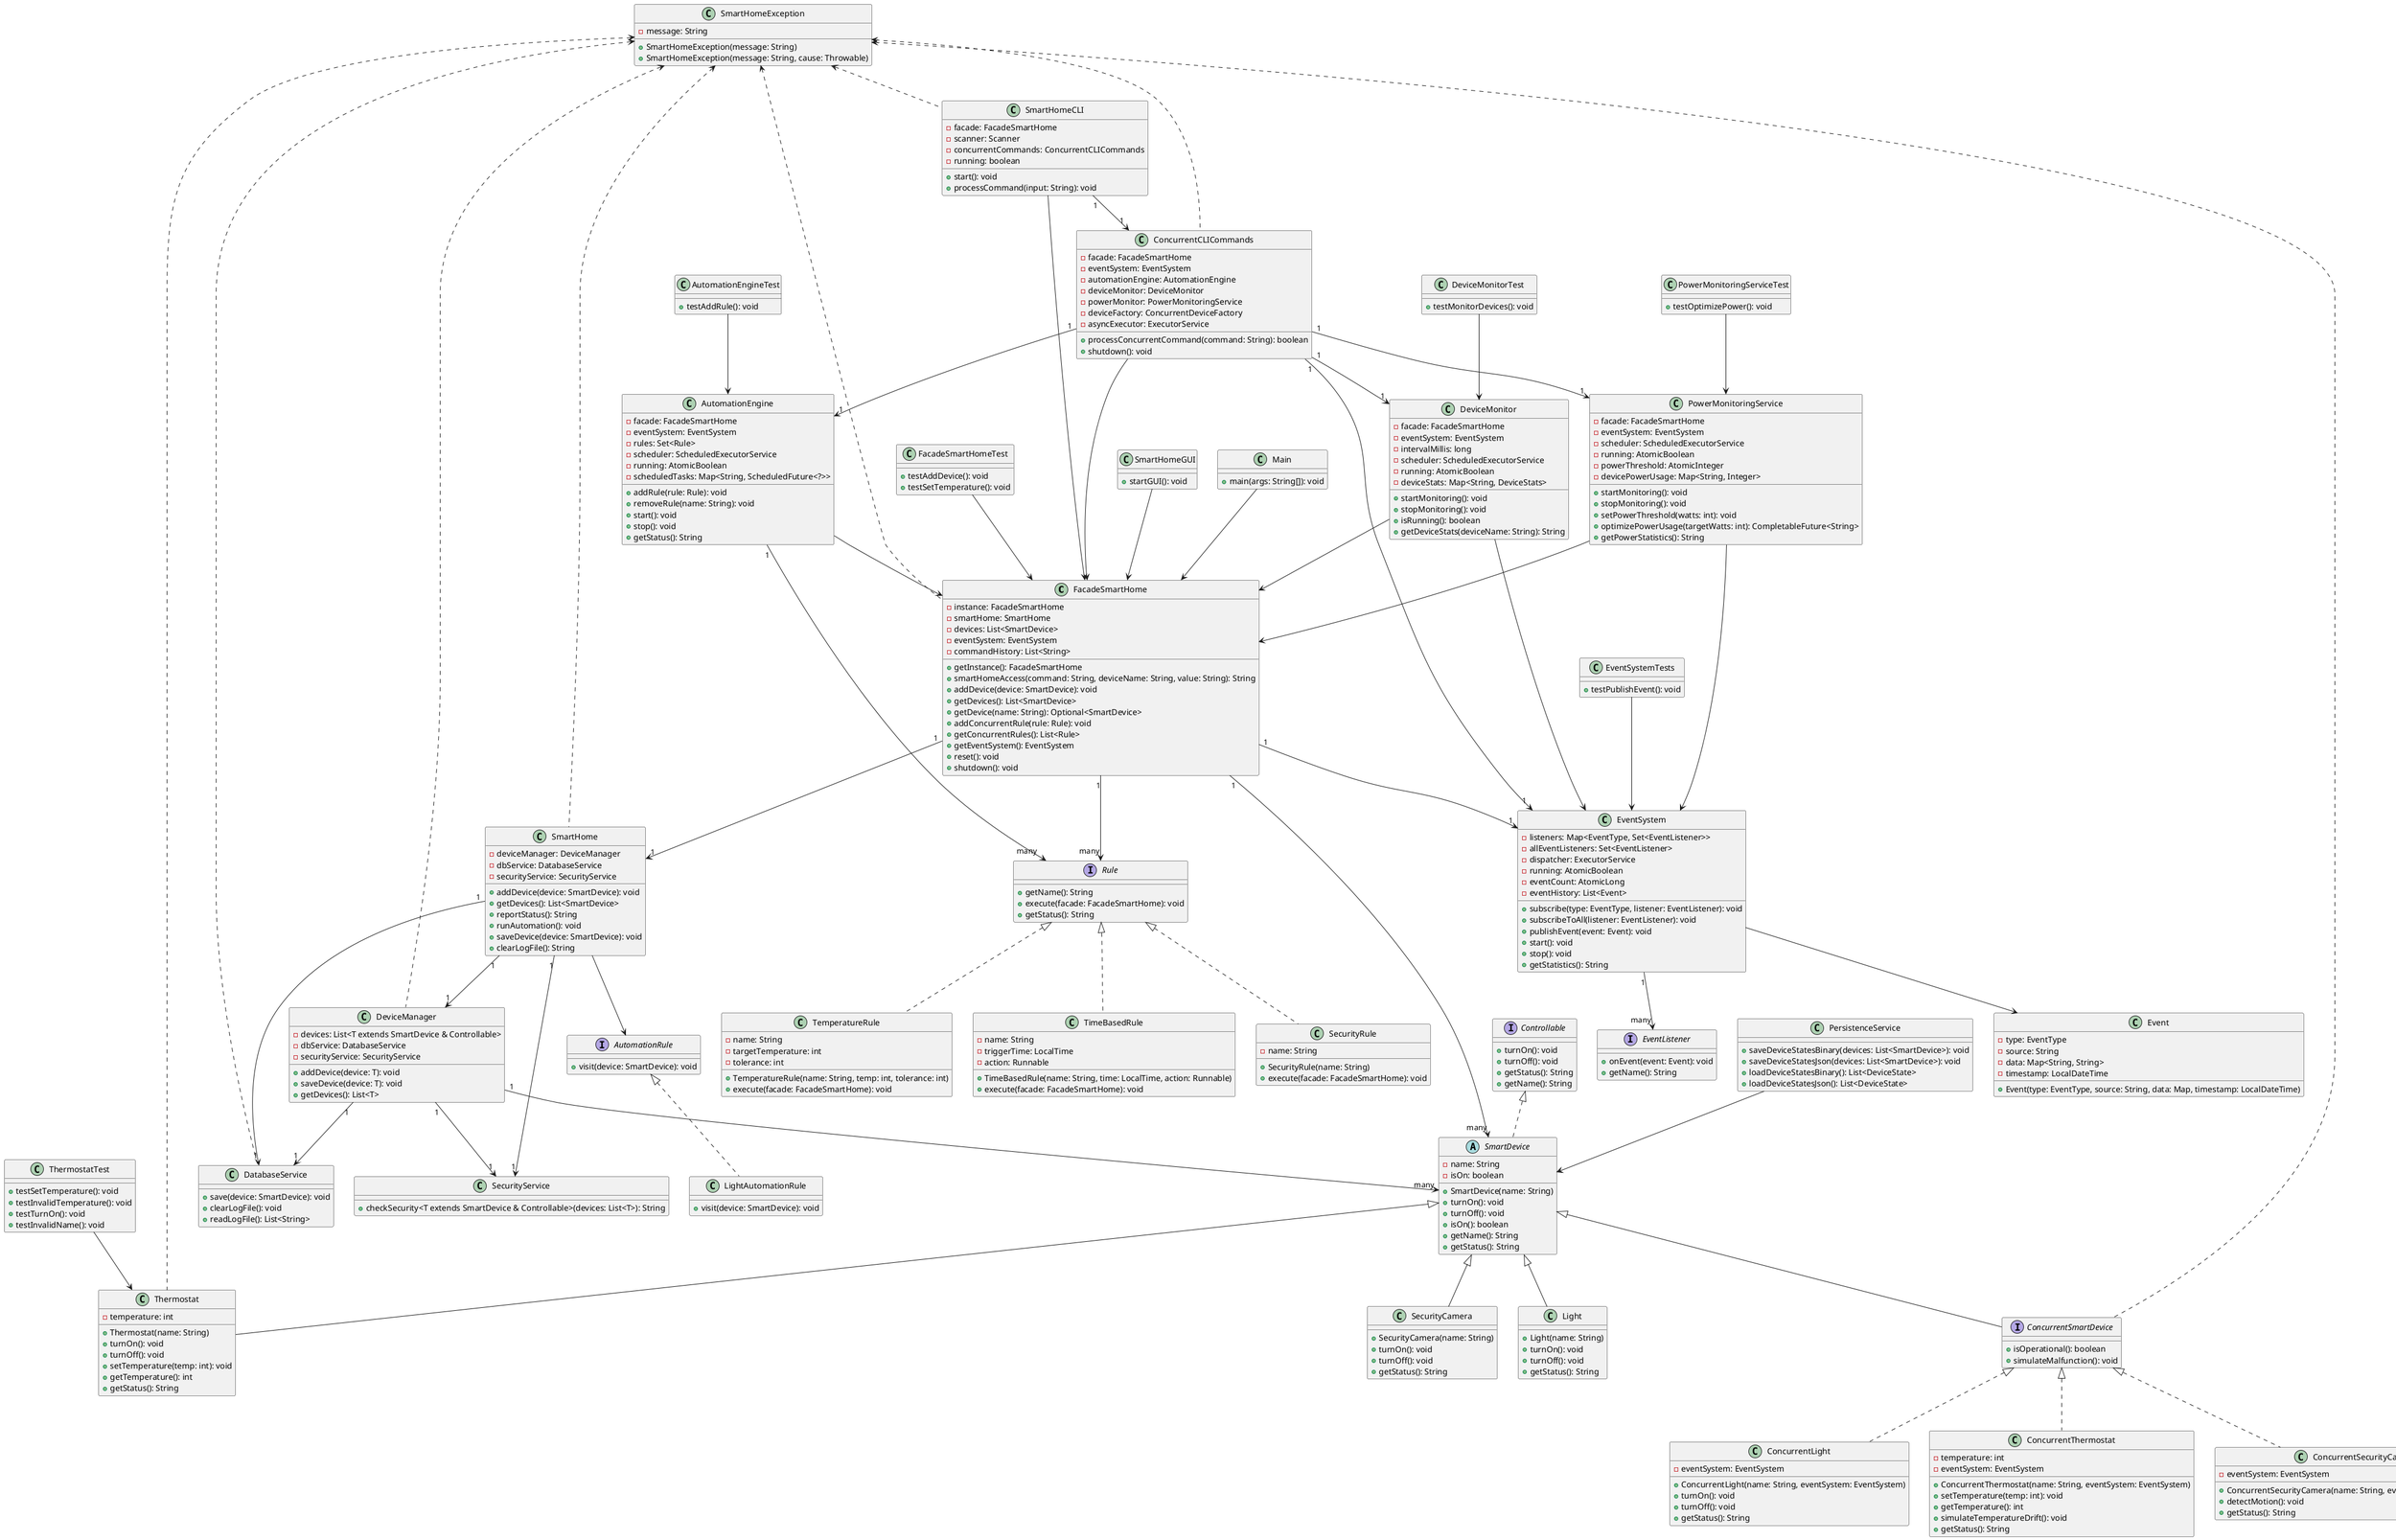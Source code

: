 @startuml
' Class Diagram for Smart Home System (Assignment 5)

' Facade class
class FacadeSmartHome {
    - instance: FacadeSmartHome
    - smartHome: SmartHome
    - devices: List<SmartDevice>
    - eventSystem: EventSystem
    - commandHistory: List<String>
    + getInstance(): FacadeSmartHome
    + smartHomeAccess(command: String, deviceName: String, value: String): String
    + addDevice(device: SmartDevice): void
    + getDevices(): List<SmartDevice>
    + getDevice(name: String): Optional<SmartDevice>
    + addConcurrentRule(rule: Rule): void
    + getConcurrentRules(): List<Rule>
    + getEventSystem(): EventSystem
    + reset(): void
    + shutdown(): void
}

' SmartHome core class
class SmartHome {
    - deviceManager: DeviceManager
    - dbService: DatabaseService
    - securityService: SecurityService
    + addDevice(device: SmartDevice): void
    + getDevices(): List<SmartDevice>
    + reportStatus(): String
    + runAutomation(): void
    + saveDevice(device: SmartDevice): void
    + clearLogFile(): String
}

' Device manager
class DeviceManager {
    - devices: List<T extends SmartDevice & Controllable>
    - dbService: DatabaseService
    - securityService: SecurityService
    + addDevice(device: T): void
    + saveDevice(device: T): void
    + getDevices(): List<T>
}

' CLI entry point
class SmartHomeCLI {
    - facade: FacadeSmartHome
    - scanner: Scanner
    - concurrentCommands: ConcurrentCLICommands
    - running: boolean
    + start(): void
    + processCommand(input: String): void
}

' Concurrent CLI commands
class ConcurrentCLICommands {
    - facade: FacadeSmartHome
    - eventSystem: EventSystem
    - automationEngine: AutomationEngine
    - deviceMonitor: DeviceMonitor
    - powerMonitor: PowerMonitoringService
    - deviceFactory: ConcurrentDeviceFactory
    - asyncExecutor: ExecutorService
    + processConcurrentCommand(command: String): boolean
    + shutdown(): void
}

' Event system (handles concurrent events)
class EventSystem {
    - listeners: Map<EventType, Set<EventListener>>
    - allEventListeners: Set<EventListener>
    - dispatcher: ExecutorService
    - running: AtomicBoolean
    - eventCount: AtomicLong
    - eventHistory: List<Event>
    + subscribe(type: EventType, listener: EventListener): void
    + subscribeToAll(listener: EventListener): void
    + publishEvent(event: Event): void
    + start(): void
    + stop(): void
    + getStatistics(): String
}

' Automation engine (manages concurrent rules)
class AutomationEngine {
    - facade: FacadeSmartHome
    - eventSystem: EventSystem
    - rules: Set<Rule>
    - scheduler: ScheduledExecutorService
    - running: AtomicBoolean
    - scheduledTasks: Map<String, ScheduledFuture<?>>
    + addRule(rule: Rule): void
    + removeRule(name: String): void
    + start(): void
    + stop(): void
    + getStatus(): String
}

' Device monitor (runs periodic checks)
class DeviceMonitor {
    - facade: FacadeSmartHome
    - eventSystem: EventSystem
    - intervalMillis: long
    - scheduler: ScheduledExecutorService
    - running: AtomicBoolean
    - deviceStats: Map<String, DeviceStats>
    + startMonitoring(): void
    + stopMonitoring(): void
    + isRunning(): boolean
    + getDeviceStats(deviceName: String): String
}

' Power monitoring service (tracks power usage)
class PowerMonitoringService {
    - facade: FacadeSmartHome
    - eventSystem: EventSystem
    - scheduler: ScheduledExecutorService
    - running: AtomicBoolean
    - powerThreshold: AtomicInteger
    - devicePowerUsage: Map<String, Integer>
    + startMonitoring(): void
    + stopMonitoring(): void
    + setPowerThreshold(watts: int): void
    + optimizePowerUsage(targetWatts: int): CompletableFuture<String>
    + getPowerStatistics(): String
}

' Abstract device class
abstract class SmartDevice {
    - name: String
    - isOn: boolean
    + SmartDevice(name: String)
    + turnOn(): void
    + turnOff(): void
    + isOn(): boolean
    + getName(): String
    + getStatus(): String
}

' Concrete device classes (old)
class Light {
    + Light(name: String)
    + turnOn(): void
    + turnOff(): void
    + getStatus(): String
}

class Thermostat {
    - temperature: int
    + Thermostat(name: String)
    + turnOn(): void
    + turnOff(): void
    + setTemperature(temp: int): void
    + getTemperature(): int
    + getStatus(): String
}

class SecurityCamera {
    + SecurityCamera(name: String)
    + turnOn(): void
    + turnOff(): void
    + getStatus(): String
}

' Concurrent device interface
interface ConcurrentSmartDevice {
    + isOperational(): boolean
    + simulateMalfunction(): void
}

' Concrete device classes (concurrent)
class ConcurrentLight {
    - eventSystem: EventSystem
    + ConcurrentLight(name: String, eventSystem: EventSystem)
    + turnOn(): void
    + turnOff(): void
    + getStatus(): String
}

class ConcurrentThermostat {
    - temperature: int
    - eventSystem: EventSystem
    + ConcurrentThermostat(name: String, eventSystem: EventSystem)
    + setTemperature(temp: int): void
    + getTemperature(): int
    + simulateTemperatureDrift(): void
    + getStatus(): String
}

class ConcurrentSecurityCamera {
    - eventSystem: EventSystem
    + ConcurrentSecurityCamera(name: String, eventSystem: EventSystem)
    + detectMotion(): void
    + getStatus(): String
}

' Interface for controllable devices
interface Controllable {
    + turnOn(): void
    + turnOff(): void
    + getStatus(): String
    + getName(): String
}

' Automation rule interface (old)
interface AutomationRule {
    + visit(device: SmartDevice): void
}

' Light automation rule
class LightAutomationRule {
    + visit(device: SmartDevice): void
}

' Automation rule interface (new)
interface Rule {
    + getName(): String
    + execute(facade: FacadeSmartHome): void
    + getStatus(): String
}

' Concrete rule classes (new)
class SecurityRule {
    - name: String
    + SecurityRule(name: String)
    + execute(facade: FacadeSmartHome): void
}

class TemperatureRule {
    - name: String
    - targetTemperature: int
    - tolerance: int
    + TemperatureRule(name: String, temp: int, tolerance: int)
    + execute(facade: FacadeSmartHome): void
}

class TimeBasedRule {
    - name: String
    - triggerTime: LocalTime
    - action: Runnable
    + TimeBasedRule(name: String, time: LocalTime, action: Runnable)
    + execute(facade: FacadeSmartHome): void
}

' Event class
class Event {
    - type: EventType
    - source: String
    - data: Map<String, String>
    - timestamp: LocalDateTime
    + Event(type: EventType, source: String, data: Map, timestamp: LocalDateTime)
}

' Event listener interface
interface EventListener {
    + onEvent(event: Event): void
    + getName(): String
}

' Service classes
class DatabaseService {
    + save(device: SmartDevice): void
    + clearLogFile(): void
    + readLogFile(): List<String>
}

class SecurityService {
    + checkSecurity<T extends SmartDevice & Controllable>(devices: List<T>): String
}

class PersistenceService {
    + saveDeviceStatesBinary(devices: List<SmartDevice>): void
    + saveDeviceStatesJson(devices: List<SmartDevice>): void
    + loadDeviceStatesBinary(): List<DeviceState>
    + loadDeviceStatesJson(): List<DeviceState>
}

' GUI entry point
class SmartHomeGUI {
    + startGUI(): void
}

' Main entry point
class Main {
    + main(args: String[]): void
}

' Test classes
class ThermostatTest {
    + testSetTemperature(): void
    + testInvalidTemperature(): void
    + testTurnOn(): void
    + testInvalidName(): void
}

class FacadeSmartHomeTest {
    + testAddDevice(): void
    + testSetTemperature(): void
}

class EventSystemTests {
    + testPublishEvent(): void
}

class AutomationEngineTest {
    + testAddRule(): void
}

class DeviceMonitorTest {
    + testMonitorDevices(): void
}

class PowerMonitoringServiceTest {
    + testOptimizePower(): void
}

' User-defined exception
class SmartHomeException {
    - message: String
    + SmartHomeException(message: String)
    + SmartHomeException(message: String, cause: Throwable)
}

' Relationships
FacadeSmartHome "1" --> "1" SmartHome
FacadeSmartHome "1" --> "many" SmartDevice
FacadeSmartHome "1" --> "1" EventSystem
FacadeSmartHome "1" --> "many" Rule
SmartHome "1" --> "1" DeviceManager
SmartHome "1" --> "1" DatabaseService
SmartHome "1" --> "1" SecurityService
DeviceManager "1" --> "many" SmartDevice
DeviceManager "1" --> "1" DatabaseService
DeviceManager "1" --> "1" SecurityService
SmartHomeCLI --> FacadeSmartHome
SmartHomeCLI "1" --> "1" ConcurrentCLICommands
ConcurrentCLICommands --> FacadeSmartHome
ConcurrentCLICommands "1" --> "1" EventSystem
ConcurrentCLICommands "1" --> "1" AutomationEngine
ConcurrentCLICommands "1" --> "1" DeviceMonitor
ConcurrentCLICommands "1" --> "1" PowerMonitoringService
EventSystem "1" --> "many" EventListener
AutomationEngine --> FacadeSmartHome
AutomationEngine "1" --> "many" Rule
DeviceMonitor --> FacadeSmartHome
DeviceMonitor --> EventSystem
PowerMonitoringService --> FacadeSmartHome
PowerMonitoringService --> EventSystem
SmartDevice <|-- Light
SmartDevice <|-- Thermostat
SmartDevice <|-- SecurityCamera
SmartDevice <|-- ConcurrentSmartDevice
ConcurrentSmartDevice <|.. ConcurrentLight
ConcurrentSmartDevice <|.. ConcurrentThermostat
ConcurrentSmartDevice <|.. ConcurrentSecurityCamera
Controllable <|.. SmartDevice
AutomationRule <|.. LightAutomationRule
SmartHome --> AutomationRule
Rule <|.. SecurityRule
Rule <|.. TemperatureRule
Rule <|.. TimeBasedRule
EventSystem --> Event
SmartHomeGUI --> FacadeSmartHome
PersistenceService --> SmartDevice
SmartHomeException <.. FacadeSmartHome
SmartHomeException <.. SmartHome
SmartHomeException <.. DeviceManager
SmartHomeException <.. DatabaseService
SmartHomeException <.. Thermostat
SmartHomeException <.. SmartHomeCLI
SmartHomeException <.. ConcurrentCLICommands
SmartHomeException <.. ConcurrentSmartDevice
Main --> FacadeSmartHome
ThermostatTest --> Thermostat
FacadeSmartHomeTest --> FacadeSmartHome
EventSystemTests --> EventSystem
AutomationEngineTest --> AutomationEngine
DeviceMonitorTest --> DeviceMonitor
PowerMonitoringServiceTest --> PowerMonitoringService

@enduml

